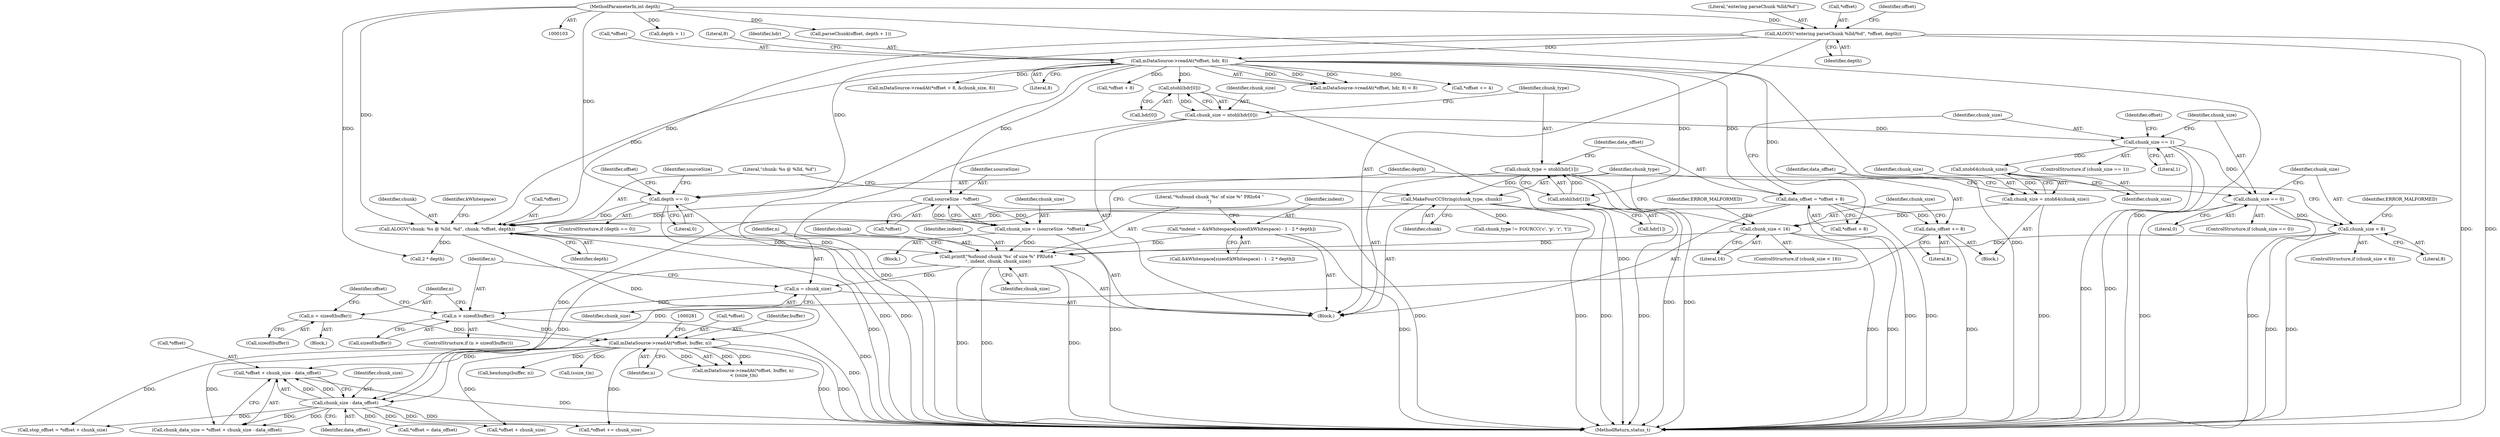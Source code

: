 digraph "0_Android_463a6f807e187828442949d1924e143cf07778c6@pointer" {
"1000293" [label="(Call,*offset + chunk_size - data_offset)"];
"1000275" [label="(Call,mDataSource->readAt(*offset, buffer, n))"];
"1000229" [label="(Call,ALOGV(\"chunk: %s @ %lld, %d\", chunk, *offset, depth))"];
"1000226" [label="(Call,MakeFourCCString(chunk_type, chunk))"];
"1000132" [label="(Call,chunk_type = ntohl(hdr[1]))"];
"1000134" [label="(Call,ntohl(hdr[1]))"];
"1000115" [label="(Call,mDataSource->readAt(*offset, hdr, 8))"];
"1000107" [label="(Call,ALOGV(\"entering parseChunk %lld/%d\", *offset, depth))"];
"1000105" [label="(MethodParameterIn,int depth)"];
"1000199" [label="(Call,sourceSize - *offset)"];
"1000185" [label="(Call,depth == 0)"];
"1000264" [label="(Call,n > sizeof(buffer))"];
"1000260" [label="(Call,n = chunk_size)"];
"1000253" [label="(Call,printf(\"%sfound chunk '%s' of size %\" PRIu64 \"\n\", indent, chunk, chunk_size))"];
"1000240" [label="(Call,*indent = &kWhitespace[sizeof(kWhitespace) - 1 - 2 * depth])"];
"1000172" [label="(Call,chunk_size < 16)"];
"1000164" [label="(Call,chunk_size = ntoh64(chunk_size))"];
"1000166" [label="(Call,ntoh64(chunk_size))"];
"1000146" [label="(Call,chunk_size == 1)"];
"1000125" [label="(Call,chunk_size = ntohl(hdr[0]))"];
"1000127" [label="(Call,ntohl(hdr[0]))"];
"1000219" [label="(Call,chunk_size < 8)"];
"1000180" [label="(Call,chunk_size == 0)"];
"1000197" [label="(Call,chunk_size = (sourceSize - *offset))"];
"1000269" [label="(Call,n = sizeof(buffer))"];
"1000296" [label="(Call,chunk_size - data_offset)"];
"1000168" [label="(Call,data_offset += 8)"];
"1000139" [label="(Call,data_offset = *offset + 8)"];
"1000227" [label="(Identifier,chunk_type)"];
"1000133" [label="(Identifier,chunk_type)"];
"1000224" [label="(Identifier,ERROR_MALFORMED)"];
"1000177" [label="(Identifier,ERROR_MALFORMED)"];
"1000241" [label="(Identifier,indent)"];
"1000226" [label="(Call,MakeFourCCString(chunk_type, chunk))"];
"1000275" [label="(Call,mDataSource->readAt(*offset, buffer, n))"];
"1000279" [label="(Identifier,n)"];
"1000277" [label="(Identifier,offset)"];
"1000134" [label="(Call,ntohl(hdr[1]))"];
"1000118" [label="(Identifier,hdr)"];
"1000264" [label="(Call,n > sizeof(buffer))"];
"1000166" [label="(Call,ntoh64(chunk_size))"];
"1000257" [label="(Identifier,chunk_size)"];
"1000187" [label="(Literal,0)"];
"1000250" [label="(Call,2 * depth)"];
"1000127" [label="(Call,ntohl(hdr[0]))"];
"1000201" [label="(Call,*offset)"];
"1000213" [label="(Identifier,offset)"];
"1000301" [label="(Call,chunk_type != FOURCC('c', 'p', 'r', 't'))"];
"1000135" [label="(Call,hdr[1])"];
"1000139" [label="(Call,data_offset = *offset + 8)"];
"1000260" [label="(Call,n = chunk_size)"];
"1000298" [label="(Identifier,data_offset)"];
"1002911" [label="(MethodReturn,status_t)"];
"1000180" [label="(Call,chunk_size == 0)"];
"1000297" [label="(Identifier,chunk_size)"];
"1000109" [label="(Call,*offset)"];
"1000132" [label="(Call,chunk_type = ntohl(hdr[1]))"];
"1000268" [label="(Block,)"];
"1000172" [label="(Call,chunk_size < 16)"];
"1000179" [label="(ControlStructure,if (chunk_size == 0))"];
"1000181" [label="(Identifier,chunk_size)"];
"1000270" [label="(Identifier,n)"];
"1000185" [label="(Call,depth == 0)"];
"1000199" [label="(Call,sourceSize - *offset)"];
"1000165" [label="(Identifier,chunk_size)"];
"1000116" [label="(Call,*offset)"];
"1000173" [label="(Identifier,chunk_size)"];
"1000330" [label="(Call,*offset = data_offset)"];
"1000194" [label="(Identifier,sourceSize)"];
"1000265" [label="(Identifier,n)"];
"1000168" [label="(Call,data_offset += 8)"];
"1000324" [label="(Call,stop_offset = *offset + chunk_size)"];
"1000286" [label="(Call,hexdump(buffer, n))"];
"1000152" [label="(Call,mDataSource->readAt(*offset + 8, &chunk_size, 8))"];
"1000253" [label="(Call,printf(\"%sfound chunk '%s' of size %\" PRIu64 \"\n\", indent, chunk, chunk_size))"];
"1000115" [label="(Call,mDataSource->readAt(*offset, hdr, 8))"];
"1000119" [label="(Literal,8)"];
"1000230" [label="(Literal,\"chunk: %s @ %lld, %d\")"];
"1000198" [label="(Identifier,chunk_size)"];
"1000140" [label="(Identifier,data_offset)"];
"1000120" [label="(Literal,8)"];
"1000105" [label="(MethodParameterIn,int depth)"];
"1000261" [label="(Identifier,n)"];
"1000229" [label="(Call,ALOGV(\"chunk: %s @ %lld, %d\", chunk, *offset, depth))"];
"1000345" [label="(Call,depth + 1)"];
"1000117" [label="(Identifier,offset)"];
"1000107" [label="(Call,ALOGV(\"entering parseChunk %lld/%d\", *offset, depth))"];
"1000326" [label="(Call,*offset + chunk_size)"];
"1000242" [label="(Call,&kWhitespace[sizeof(kWhitespace) - 1 - 2 * depth])"];
"1000148" [label="(Literal,1)"];
"1000228" [label="(Identifier,chunk)"];
"1000153" [label="(Call,*offset + 8)"];
"1000232" [label="(Call,*offset)"];
"1000169" [label="(Identifier,data_offset)"];
"1000263" [label="(ControlStructure,if (n > sizeof(buffer)))"];
"1000254" [label="(Literal,\"%sfound chunk '%s' of size %\" PRIu64 \"\n\")"];
"1000114" [label="(Call,mDataSource->readAt(*offset, hdr, 8) < 8)"];
"1000291" [label="(Call,chunk_data_size = *offset + chunk_size - data_offset)"];
"1000141" [label="(Call,*offset + 8)"];
"1000200" [label="(Identifier,sourceSize)"];
"1000186" [label="(Identifier,depth)"];
"1000184" [label="(ControlStructure,if (depth == 0))"];
"1000343" [label="(Call,parseChunk(offset, depth + 1))"];
"1000155" [label="(Identifier,offset)"];
"1000269" [label="(Call,n = sizeof(buffer))"];
"1000266" [label="(Call,sizeof(buffer))"];
"1000211" [label="(Call,*offset += 4)"];
"1000240" [label="(Call,*indent = &kWhitespace[sizeof(kWhitespace) - 1 - 2 * depth])"];
"1000234" [label="(Identifier,depth)"];
"1000108" [label="(Literal,\"entering parseChunk %lld/%d\")"];
"1000197" [label="(Call,chunk_size = (sourceSize - *offset))"];
"1000126" [label="(Identifier,chunk_size)"];
"1000170" [label="(Literal,8)"];
"1000146" [label="(Call,chunk_size == 1)"];
"1000196" [label="(Block,)"];
"1000271" [label="(Call,sizeof(buffer))"];
"1000149" [label="(Block,)"];
"1000293" [label="(Call,*offset + chunk_size - data_offset)"];
"1000147" [label="(Identifier,chunk_size)"];
"1000276" [label="(Call,*offset)"];
"1000262" [label="(Identifier,chunk_size)"];
"1000255" [label="(Identifier,indent)"];
"1000294" [label="(Call,*offset)"];
"1000280" [label="(Call,(ssize_t)n)"];
"1000128" [label="(Call,hdr[0])"];
"1000220" [label="(Identifier,chunk_size)"];
"1000218" [label="(ControlStructure,if (chunk_size < 8))"];
"1000296" [label="(Call,chunk_size - data_offset)"];
"1000125" [label="(Call,chunk_size = ntohl(hdr[0]))"];
"1000164" [label="(Call,chunk_size = ntoh64(chunk_size))"];
"1000174" [label="(Literal,16)"];
"1000182" [label="(Literal,0)"];
"1000256" [label="(Identifier,chunk)"];
"1000219" [label="(Call,chunk_size < 8)"];
"1000145" [label="(ControlStructure,if (chunk_size == 1))"];
"1000171" [label="(ControlStructure,if (chunk_size < 16))"];
"1000106" [label="(Block,)"];
"1000111" [label="(Identifier,depth)"];
"1000231" [label="(Identifier,chunk)"];
"1000221" [label="(Literal,8)"];
"1000237" [label="(Identifier,kWhitespace)"];
"1000278" [label="(Identifier,buffer)"];
"1000167" [label="(Identifier,chunk_size)"];
"1000274" [label="(Call,mDataSource->readAt(*offset, buffer, n)\n < (ssize_t)n)"];
"1002904" [label="(Call,*offset += chunk_size)"];
"1000293" -> "1000291"  [label="AST: "];
"1000293" -> "1000296"  [label="CFG: "];
"1000294" -> "1000293"  [label="AST: "];
"1000296" -> "1000293"  [label="AST: "];
"1000291" -> "1000293"  [label="CFG: "];
"1000293" -> "1002911"  [label="DDG: "];
"1000275" -> "1000293"  [label="DDG: "];
"1000296" -> "1000293"  [label="DDG: "];
"1000296" -> "1000293"  [label="DDG: "];
"1000275" -> "1000274"  [label="AST: "];
"1000275" -> "1000279"  [label="CFG: "];
"1000276" -> "1000275"  [label="AST: "];
"1000278" -> "1000275"  [label="AST: "];
"1000279" -> "1000275"  [label="AST: "];
"1000281" -> "1000275"  [label="CFG: "];
"1000275" -> "1002911"  [label="DDG: "];
"1000275" -> "1002911"  [label="DDG: "];
"1000275" -> "1000274"  [label="DDG: "];
"1000275" -> "1000274"  [label="DDG: "];
"1000275" -> "1000274"  [label="DDG: "];
"1000229" -> "1000275"  [label="DDG: "];
"1000264" -> "1000275"  [label="DDG: "];
"1000269" -> "1000275"  [label="DDG: "];
"1000275" -> "1000280"  [label="DDG: "];
"1000275" -> "1000286"  [label="DDG: "];
"1000275" -> "1000291"  [label="DDG: "];
"1000275" -> "1000324"  [label="DDG: "];
"1000275" -> "1000326"  [label="DDG: "];
"1000275" -> "1002904"  [label="DDG: "];
"1000229" -> "1000106"  [label="AST: "];
"1000229" -> "1000234"  [label="CFG: "];
"1000230" -> "1000229"  [label="AST: "];
"1000231" -> "1000229"  [label="AST: "];
"1000232" -> "1000229"  [label="AST: "];
"1000234" -> "1000229"  [label="AST: "];
"1000237" -> "1000229"  [label="CFG: "];
"1000229" -> "1002911"  [label="DDG: "];
"1000226" -> "1000229"  [label="DDG: "];
"1000199" -> "1000229"  [label="DDG: "];
"1000115" -> "1000229"  [label="DDG: "];
"1000185" -> "1000229"  [label="DDG: "];
"1000107" -> "1000229"  [label="DDG: "];
"1000105" -> "1000229"  [label="DDG: "];
"1000229" -> "1000250"  [label="DDG: "];
"1000229" -> "1000253"  [label="DDG: "];
"1000226" -> "1000106"  [label="AST: "];
"1000226" -> "1000228"  [label="CFG: "];
"1000227" -> "1000226"  [label="AST: "];
"1000228" -> "1000226"  [label="AST: "];
"1000230" -> "1000226"  [label="CFG: "];
"1000226" -> "1002911"  [label="DDG: "];
"1000226" -> "1002911"  [label="DDG: "];
"1000132" -> "1000226"  [label="DDG: "];
"1000226" -> "1000301"  [label="DDG: "];
"1000132" -> "1000106"  [label="AST: "];
"1000132" -> "1000134"  [label="CFG: "];
"1000133" -> "1000132"  [label="AST: "];
"1000134" -> "1000132"  [label="AST: "];
"1000140" -> "1000132"  [label="CFG: "];
"1000132" -> "1002911"  [label="DDG: "];
"1000132" -> "1002911"  [label="DDG: "];
"1000134" -> "1000132"  [label="DDG: "];
"1000134" -> "1000135"  [label="CFG: "];
"1000135" -> "1000134"  [label="AST: "];
"1000134" -> "1002911"  [label="DDG: "];
"1000115" -> "1000134"  [label="DDG: "];
"1000115" -> "1000114"  [label="AST: "];
"1000115" -> "1000119"  [label="CFG: "];
"1000116" -> "1000115"  [label="AST: "];
"1000118" -> "1000115"  [label="AST: "];
"1000119" -> "1000115"  [label="AST: "];
"1000120" -> "1000115"  [label="CFG: "];
"1000115" -> "1002911"  [label="DDG: "];
"1000115" -> "1002911"  [label="DDG: "];
"1000115" -> "1000114"  [label="DDG: "];
"1000115" -> "1000114"  [label="DDG: "];
"1000115" -> "1000114"  [label="DDG: "];
"1000107" -> "1000115"  [label="DDG: "];
"1000115" -> "1000127"  [label="DDG: "];
"1000115" -> "1000139"  [label="DDG: "];
"1000115" -> "1000141"  [label="DDG: "];
"1000115" -> "1000152"  [label="DDG: "];
"1000115" -> "1000153"  [label="DDG: "];
"1000115" -> "1000199"  [label="DDG: "];
"1000115" -> "1000211"  [label="DDG: "];
"1000107" -> "1000106"  [label="AST: "];
"1000107" -> "1000111"  [label="CFG: "];
"1000108" -> "1000107"  [label="AST: "];
"1000109" -> "1000107"  [label="AST: "];
"1000111" -> "1000107"  [label="AST: "];
"1000117" -> "1000107"  [label="CFG: "];
"1000107" -> "1002911"  [label="DDG: "];
"1000107" -> "1002911"  [label="DDG: "];
"1000105" -> "1000107"  [label="DDG: "];
"1000107" -> "1000185"  [label="DDG: "];
"1000105" -> "1000103"  [label="AST: "];
"1000105" -> "1002911"  [label="DDG: "];
"1000105" -> "1000185"  [label="DDG: "];
"1000105" -> "1000250"  [label="DDG: "];
"1000105" -> "1000343"  [label="DDG: "];
"1000105" -> "1000345"  [label="DDG: "];
"1000199" -> "1000197"  [label="AST: "];
"1000199" -> "1000201"  [label="CFG: "];
"1000200" -> "1000199"  [label="AST: "];
"1000201" -> "1000199"  [label="AST: "];
"1000197" -> "1000199"  [label="CFG: "];
"1000199" -> "1002911"  [label="DDG: "];
"1000199" -> "1000197"  [label="DDG: "];
"1000199" -> "1000197"  [label="DDG: "];
"1000185" -> "1000184"  [label="AST: "];
"1000185" -> "1000187"  [label="CFG: "];
"1000186" -> "1000185"  [label="AST: "];
"1000187" -> "1000185"  [label="AST: "];
"1000194" -> "1000185"  [label="CFG: "];
"1000213" -> "1000185"  [label="CFG: "];
"1000185" -> "1002911"  [label="DDG: "];
"1000185" -> "1002911"  [label="DDG: "];
"1000264" -> "1000263"  [label="AST: "];
"1000264" -> "1000266"  [label="CFG: "];
"1000265" -> "1000264"  [label="AST: "];
"1000266" -> "1000264"  [label="AST: "];
"1000270" -> "1000264"  [label="CFG: "];
"1000277" -> "1000264"  [label="CFG: "];
"1000264" -> "1002911"  [label="DDG: "];
"1000260" -> "1000264"  [label="DDG: "];
"1000260" -> "1000106"  [label="AST: "];
"1000260" -> "1000262"  [label="CFG: "];
"1000261" -> "1000260"  [label="AST: "];
"1000262" -> "1000260"  [label="AST: "];
"1000265" -> "1000260"  [label="CFG: "];
"1000260" -> "1002911"  [label="DDG: "];
"1000253" -> "1000260"  [label="DDG: "];
"1000253" -> "1000106"  [label="AST: "];
"1000253" -> "1000257"  [label="CFG: "];
"1000254" -> "1000253"  [label="AST: "];
"1000255" -> "1000253"  [label="AST: "];
"1000256" -> "1000253"  [label="AST: "];
"1000257" -> "1000253"  [label="AST: "];
"1000261" -> "1000253"  [label="CFG: "];
"1000253" -> "1002911"  [label="DDG: "];
"1000253" -> "1002911"  [label="DDG: "];
"1000253" -> "1002911"  [label="DDG: "];
"1000240" -> "1000253"  [label="DDG: "];
"1000172" -> "1000253"  [label="DDG: "];
"1000219" -> "1000253"  [label="DDG: "];
"1000197" -> "1000253"  [label="DDG: "];
"1000253" -> "1000296"  [label="DDG: "];
"1000240" -> "1000106"  [label="AST: "];
"1000240" -> "1000242"  [label="CFG: "];
"1000241" -> "1000240"  [label="AST: "];
"1000242" -> "1000240"  [label="AST: "];
"1000254" -> "1000240"  [label="CFG: "];
"1000240" -> "1002911"  [label="DDG: "];
"1000172" -> "1000171"  [label="AST: "];
"1000172" -> "1000174"  [label="CFG: "];
"1000173" -> "1000172"  [label="AST: "];
"1000174" -> "1000172"  [label="AST: "];
"1000177" -> "1000172"  [label="CFG: "];
"1000227" -> "1000172"  [label="CFG: "];
"1000172" -> "1002911"  [label="DDG: "];
"1000172" -> "1002911"  [label="DDG: "];
"1000164" -> "1000172"  [label="DDG: "];
"1000164" -> "1000149"  [label="AST: "];
"1000164" -> "1000166"  [label="CFG: "];
"1000165" -> "1000164"  [label="AST: "];
"1000166" -> "1000164"  [label="AST: "];
"1000169" -> "1000164"  [label="CFG: "];
"1000164" -> "1002911"  [label="DDG: "];
"1000166" -> "1000164"  [label="DDG: "];
"1000166" -> "1000167"  [label="CFG: "];
"1000167" -> "1000166"  [label="AST: "];
"1000146" -> "1000166"  [label="DDG: "];
"1000146" -> "1000145"  [label="AST: "];
"1000146" -> "1000148"  [label="CFG: "];
"1000147" -> "1000146"  [label="AST: "];
"1000148" -> "1000146"  [label="AST: "];
"1000155" -> "1000146"  [label="CFG: "];
"1000181" -> "1000146"  [label="CFG: "];
"1000146" -> "1002911"  [label="DDG: "];
"1000146" -> "1002911"  [label="DDG: "];
"1000125" -> "1000146"  [label="DDG: "];
"1000146" -> "1000180"  [label="DDG: "];
"1000125" -> "1000106"  [label="AST: "];
"1000125" -> "1000127"  [label="CFG: "];
"1000126" -> "1000125"  [label="AST: "];
"1000127" -> "1000125"  [label="AST: "];
"1000133" -> "1000125"  [label="CFG: "];
"1000125" -> "1002911"  [label="DDG: "];
"1000127" -> "1000125"  [label="DDG: "];
"1000127" -> "1000128"  [label="CFG: "];
"1000128" -> "1000127"  [label="AST: "];
"1000127" -> "1002911"  [label="DDG: "];
"1000219" -> "1000218"  [label="AST: "];
"1000219" -> "1000221"  [label="CFG: "];
"1000220" -> "1000219"  [label="AST: "];
"1000221" -> "1000219"  [label="AST: "];
"1000224" -> "1000219"  [label="CFG: "];
"1000227" -> "1000219"  [label="CFG: "];
"1000219" -> "1002911"  [label="DDG: "];
"1000219" -> "1002911"  [label="DDG: "];
"1000180" -> "1000219"  [label="DDG: "];
"1000180" -> "1000179"  [label="AST: "];
"1000180" -> "1000182"  [label="CFG: "];
"1000181" -> "1000180"  [label="AST: "];
"1000182" -> "1000180"  [label="AST: "];
"1000186" -> "1000180"  [label="CFG: "];
"1000220" -> "1000180"  [label="CFG: "];
"1000180" -> "1002911"  [label="DDG: "];
"1000180" -> "1002911"  [label="DDG: "];
"1000197" -> "1000196"  [label="AST: "];
"1000198" -> "1000197"  [label="AST: "];
"1000227" -> "1000197"  [label="CFG: "];
"1000197" -> "1002911"  [label="DDG: "];
"1000269" -> "1000268"  [label="AST: "];
"1000269" -> "1000271"  [label="CFG: "];
"1000270" -> "1000269"  [label="AST: "];
"1000271" -> "1000269"  [label="AST: "];
"1000277" -> "1000269"  [label="CFG: "];
"1000296" -> "1000298"  [label="CFG: "];
"1000297" -> "1000296"  [label="AST: "];
"1000298" -> "1000296"  [label="AST: "];
"1000296" -> "1002911"  [label="DDG: "];
"1000296" -> "1000291"  [label="DDG: "];
"1000296" -> "1000291"  [label="DDG: "];
"1000168" -> "1000296"  [label="DDG: "];
"1000139" -> "1000296"  [label="DDG: "];
"1000296" -> "1000324"  [label="DDG: "];
"1000296" -> "1000326"  [label="DDG: "];
"1000296" -> "1000330"  [label="DDG: "];
"1000296" -> "1002904"  [label="DDG: "];
"1000168" -> "1000149"  [label="AST: "];
"1000168" -> "1000170"  [label="CFG: "];
"1000169" -> "1000168"  [label="AST: "];
"1000170" -> "1000168"  [label="AST: "];
"1000173" -> "1000168"  [label="CFG: "];
"1000168" -> "1002911"  [label="DDG: "];
"1000139" -> "1000168"  [label="DDG: "];
"1000139" -> "1000106"  [label="AST: "];
"1000139" -> "1000141"  [label="CFG: "];
"1000140" -> "1000139"  [label="AST: "];
"1000141" -> "1000139"  [label="AST: "];
"1000147" -> "1000139"  [label="CFG: "];
"1000139" -> "1002911"  [label="DDG: "];
"1000139" -> "1002911"  [label="DDG: "];
}
